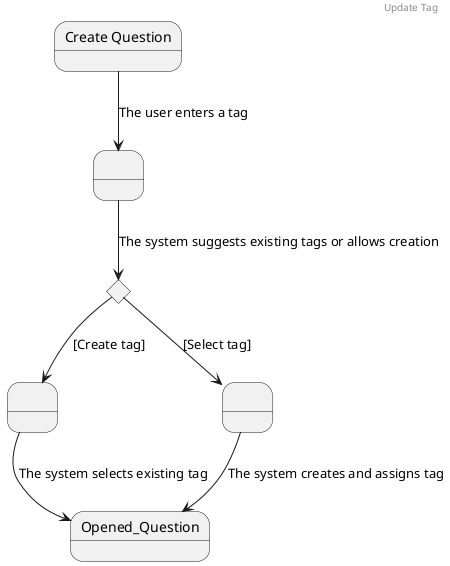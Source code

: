 @startuml

header Update Tag

state "Create Question" as s0
state " " as s1
state " " as s2
state " " as s3
state "Opened_Question" as s4
state "Decision" as Decision <<choice>>

s0 --> s1 : The user enters a tag

s1 --> Decision : The system suggests existing tags or allows creation

Decision --> s2 : [Create tag]
Decision --> s3 : [Select tag]

s2 --> s4 : The system selects existing tag
s3 --> s4 : The system creates and assigns tag

@enduml